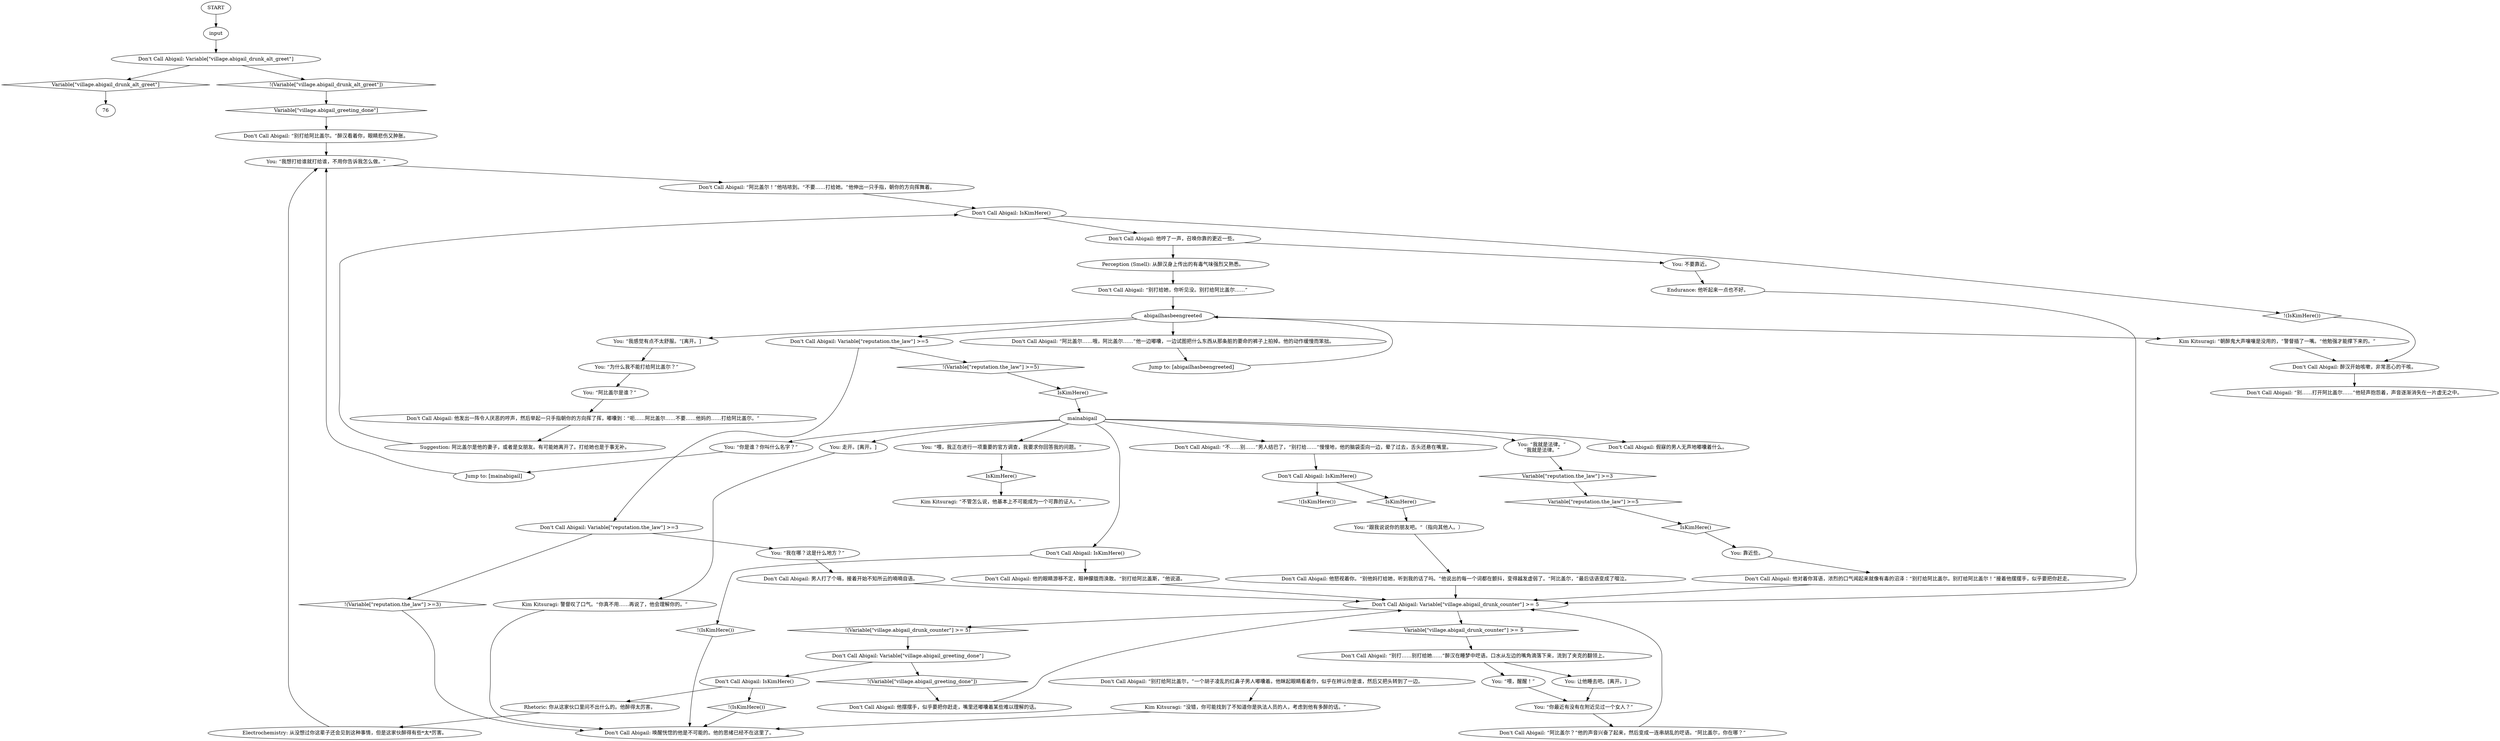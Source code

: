 # VILLAGE / ABIGAIL
# Don't Call Abigail -- a member of the Union of Moribund Alcoholics, who talks about (not calling) Abigail.
# ==================================================
digraph G {
	  0 [label="START"];
	  1 [label="input"];
	  2 [label="Don't Call Abigail: IsKimHere()"];
	  3 [label="IsKimHere()", shape=diamond];
	  4 [label="!(IsKimHere())", shape=diamond];
	  5 [label="You: 不要靠近。"];
	  6 [label="Don't Call Abigail: 他对着你耳语，浓烈的口气闻起来就像有毒的沼泽：“别打给阿比盖尔。别打给阿比盖尔！”接着他摆摆手，似乎要把你赶走。"];
	  7 [label="Don't Call Abigail: Variable[\"village.abigail_drunk_alt_greet\"]"];
	  8 [label="Variable[\"village.abigail_drunk_alt_greet\"]", shape=diamond];
	  9 [label="!(Variable[\"village.abigail_drunk_alt_greet\"])", shape=diamond];
	  10 [label="You: “喂，我正在进行一项重要的官方调查，我要求你回答我的问题。”"];
	  11 [label="Don't Call Abigail: “阿比盖尔？”他的声音兴奋了起来，然后变成一连串胡乱的呓语。“阿比盖尔，你在哪？”"];
	  12 [label="Don't Call Abigail: “别打给她，你听见没。别打给阿比盖尔……”"];
	  13 [label="Don't Call Abigail: 他发出一阵令人厌恶的哼声，然后举起一只手指朝你的方向挥了挥，嘟囔到：“呃……阿比盖尔……不要……他妈的……打给阿比盖尔。”"];
	  14 [label="You: 让他睡去吧。[离开。]"];
	  15 [label="Jump to: [abigailhasbeengreeted]"];
	  16 [label="abigailhasbeengreeted"];
	  17 [label="Don't Call Abigail: “别打给阿比盖尔。”醉汉看着你，眼睛悲伤又肿胀。"];
	  18 [label="Suggestion: 阿比盖尔是他的妻子，或者是女朋友。有可能她离开了。打给她也是于事无补。"];
	  19 [label="You: “你是谁？你叫什么名字？”"];
	  20 [label="Don't Call Abigail: “阿比盖尔！”他咕哝到。“不要……打给她。”他伸出一只手指，朝你的方向挥舞着。"];
	  21 [label="Don't Call Abigail: 他怒视着你。“别他妈打给她，听到我的话了吗。”他说出的每一个词都在颤抖，变得越发虚弱了。“阿比盖尔，”最后话语变成了啜泣。"];
	  22 [label="Don't Call Abigail: Variable[\"village.abigail_drunk_counter\"] >= 5"];
	  23 [label="Variable[\"village.abigail_drunk_counter\"] >= 5", shape=diamond];
	  24 [label="!(Variable[\"village.abigail_drunk_counter\"] >= 5)", shape=diamond];
	  25 [label="You: “喂，醒醒！”"];
	  26 [label="Electrochemistry: 从没想过你这辈子还会见到这种事情，但是这家伙醉得有些*太*厉害。"];
	  27 [label="You: “我感觉有点不太舒服。”[离开。]"];
	  28 [label="Don't Call Abigail: 醉汉开始咳嗽，非常恶心的干咳。"];
	  29 [label="Don't Call Abigail: 男人打了个嗝，接着开始不知所云的喃喃自语。"];
	  30 [label="You: 走开。[离开。]"];
	  31 [label="Don't Call Abigail: “别打给阿比盖尔，”一个胡子凌乱的红鼻子男人嘟囔着。他眯起眼睛看着你，似乎在辨认你是谁，然后又把头转到了一边。"];
	  32 [label="Don't Call Abigail: 他摆摆手，似乎要把你赶走，嘴里还嘟囔着某些难以理解的话。"];
	  33 [label="Endurance: 他听起来一点也不好。"];
	  34 [label="Don't Call Abigail: “别……打开阿比盖尔……”他轻声抱怨着，声音逐渐消失在一片虚无之中。"];
	  35 [label="Kim Kitsuragi: 警督叹了口气。“你真不用……再说了，他会理解你的。”"];
	  36 [label="You: 靠近些。"];
	  37 [label="Perception (Smell): 从醉汉身上传出的有毒气味强烈又熟悉。"];
	  38 [label="Kim Kitsuragi: “没错，你可能找到了不知道你是执法人员的人，考虑到他有多醉的话。”"];
	  39 [label="mainabigail"];
	  40 [label="You: “我想打给谁就打给谁，不用你告诉我怎么做。”"];
	  41 [label="Don't Call Abigail: “阿比盖尔……哦，阿比盖尔……”他一边嘟囔，一边试图把什么东西从那条脏的要命的裤子上拍掉。他的动作缓慢而笨拙。"];
	  42 [label="Don't Call Abigail: 唤醒恍惚的他是不可能的。他的思绪已经不在这里了。"];
	  43 [label="You: “你最近有没有在附近见过一个女人？”"];
	  44 [label="Don't Call Abigail: 假寐的男人无声地嘟囔着什么。"];
	  45 [label="You: “为什么我不能打给阿比盖尔？”"];
	  46 [label="Don't Call Abigail: IsKimHere()"];
	  47 [label="IsKimHere()", shape=diamond];
	  48 [label="!(IsKimHere())", shape=diamond];
	  49 [label="Don't Call Abigail: 他的眼睛游移不定，眼神朦胧而涣散。“别打给阿比盖斯，”他说道。"];
	  50 [label="Jump to: [mainabigail]"];
	  51 [label="Don't Call Abigail: Variable[\"village.abigail_greeting_done\"]"];
	  52 [label="Variable[\"village.abigail_greeting_done\"]", shape=diamond];
	  53 [label="!(Variable[\"village.abigail_greeting_done\"])", shape=diamond];
	  54 [label="Don't Call Abigail: IsKimHere()"];
	  55 [label="IsKimHere()", shape=diamond];
	  56 [label="!(IsKimHere())", shape=diamond];
	  57 [label="Rhetoric: 你从这家伙口里问不出什么的。他醉得太厉害。"];
	  58 [label="Don't Call Abigail: IsKimHere()"];
	  59 [label="IsKimHere()", shape=diamond];
	  60 [label="!(IsKimHere())", shape=diamond];
	  61 [label="Don't Call Abigail: 他哼了一声，召唤你靠的更近一些。"];
	  62 [label="You: “阿比盖尔是谁？”"];
	  63 [label="Kim Kitsuragi: “朝醉鬼大声嚷嚷是没用的，”警督插了一嘴。“他勉强才能撑下来的。”"];
	  64 [label="Kim Kitsuragi: “不管怎么说，他基本上不可能成为一个可靠的证人。”"];
	  65 [label="You: “跟我说说你的朋友吧。”（指向其他人。）"];
	  66 [label="You: “我就是法律。”\n“我就是法律。”"];
	  67 [label="Don't Call Abigail: Variable[\"reputation.the_law\"] >=5"];
	  68 [label="Variable[\"reputation.the_law\"] >=5", shape=diamond];
	  69 [label="!(Variable[\"reputation.the_law\"] >=5)", shape=diamond];
	  70 [label="Don't Call Abigail: Variable[\"reputation.the_law\"] >=3"];
	  71 [label="Variable[\"reputation.the_law\"] >=3", shape=diamond];
	  72 [label="!(Variable[\"reputation.the_law\"] >=3)", shape=diamond];
	  73 [label="You: “我在哪？这是什么地方？”"];
	  74 [label="Don't Call Abigail: “不……别……”男人结巴了，“别打给……”慢慢地，他的脑袋歪向一边，晕了过去，舌头还悬在嘴里。"];
	  75 [label="Don't Call Abigail: “别打……别打给她……”醉汉在睡梦中呓语。口水从左边的嘴角滴落下来，流到了夹克的翻领上。"];
	  0 -> 1
	  1 -> 7
	  2 -> 3
	  2 -> 4
	  3 -> 65
	  5 -> 33
	  6 -> 22
	  7 -> 8
	  7 -> 9
	  8 -> 76
	  9 -> 52
	  10 -> 59
	  11 -> 22
	  12 -> 16
	  13 -> 18
	  14 -> 43
	  15 -> 16
	  16 -> 27
	  16 -> 41
	  16 -> 67
	  16 -> 63
	  17 -> 40
	  18 -> 58
	  19 -> 50
	  20 -> 58
	  21 -> 22
	  22 -> 24
	  22 -> 23
	  23 -> 75
	  24 -> 51
	  25 -> 43
	  26 -> 40
	  27 -> 45
	  28 -> 34
	  29 -> 22
	  30 -> 35
	  31 -> 38
	  32 -> 22
	  33 -> 22
	  35 -> 42
	  36 -> 6
	  37 -> 12
	  38 -> 42
	  39 -> 66
	  39 -> 10
	  39 -> 74
	  39 -> 44
	  39 -> 46
	  39 -> 19
	  39 -> 30
	  40 -> 20
	  41 -> 15
	  43 -> 11
	  45 -> 62
	  46 -> 48
	  46 -> 49
	  47 -> 36
	  48 -> 42
	  49 -> 22
	  50 -> 40
	  51 -> 53
	  51 -> 54
	  52 -> 17
	  53 -> 32
	  54 -> 56
	  54 -> 57
	  55 -> 39
	  56 -> 42
	  57 -> 26
	  58 -> 60
	  58 -> 61
	  59 -> 64
	  60 -> 28
	  61 -> 5
	  61 -> 37
	  62 -> 13
	  63 -> 28
	  65 -> 21
	  66 -> 71
	  67 -> 69
	  67 -> 70
	  68 -> 47
	  69 -> 55
	  70 -> 72
	  70 -> 73
	  71 -> 68
	  72 -> 42
	  73 -> 29
	  74 -> 2
	  75 -> 25
	  75 -> 14
}

